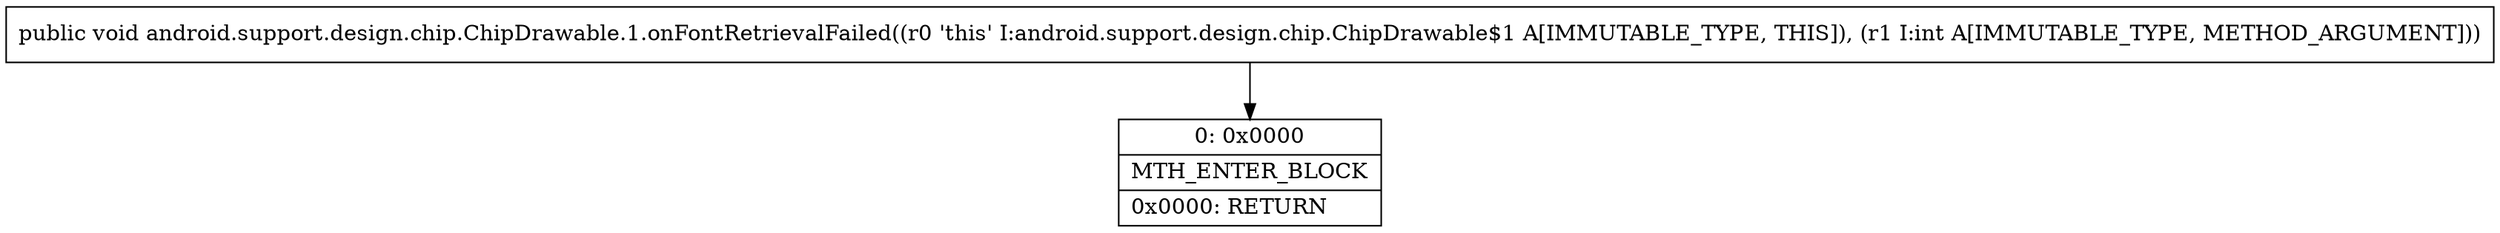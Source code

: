 digraph "CFG forandroid.support.design.chip.ChipDrawable.1.onFontRetrievalFailed(I)V" {
Node_0 [shape=record,label="{0\:\ 0x0000|MTH_ENTER_BLOCK\l|0x0000: RETURN   \l}"];
MethodNode[shape=record,label="{public void android.support.design.chip.ChipDrawable.1.onFontRetrievalFailed((r0 'this' I:android.support.design.chip.ChipDrawable$1 A[IMMUTABLE_TYPE, THIS]), (r1 I:int A[IMMUTABLE_TYPE, METHOD_ARGUMENT])) }"];
MethodNode -> Node_0;
}

